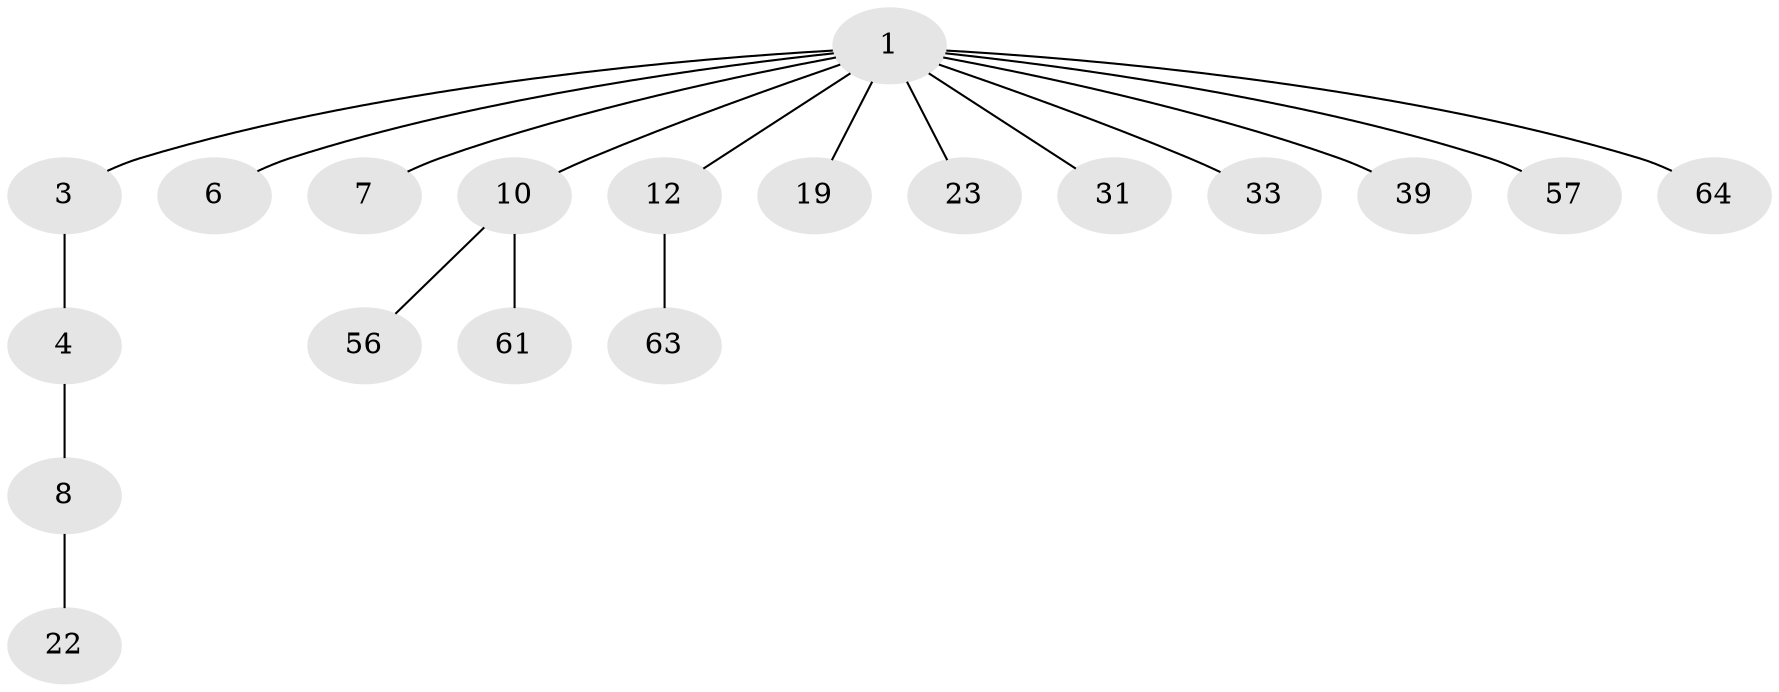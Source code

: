 // original degree distribution, {7: 0.015625, 6: 0.03125, 4: 0.03125, 3: 0.140625, 2: 0.34375, 1: 0.4375}
// Generated by graph-tools (version 1.1) at 2025/19/03/04/25 18:19:15]
// undirected, 19 vertices, 18 edges
graph export_dot {
graph [start="1"]
  node [color=gray90,style=filled];
  1 [super="+2+5+21"];
  3 [super="+38+16"];
  4 [super="+9+29+53+26"];
  6 [super="+42+14"];
  7 [super="+17+13"];
  8 [super="+11+40+18"];
  10 [super="+35+32"];
  12 [super="+15+25"];
  19 [super="+28"];
  22 [super="+51"];
  23 [super="+24"];
  31 [super="+37"];
  33 [super="+41"];
  39;
  56;
  57;
  61;
  63;
  64;
  1 -- 3;
  1 -- 7;
  1 -- 31;
  1 -- 57;
  1 -- 64;
  1 -- 19;
  1 -- 6;
  1 -- 39;
  1 -- 10;
  1 -- 12;
  1 -- 23;
  1 -- 33;
  3 -- 4;
  4 -- 8;
  8 -- 22;
  10 -- 56;
  10 -- 61;
  12 -- 63;
}
